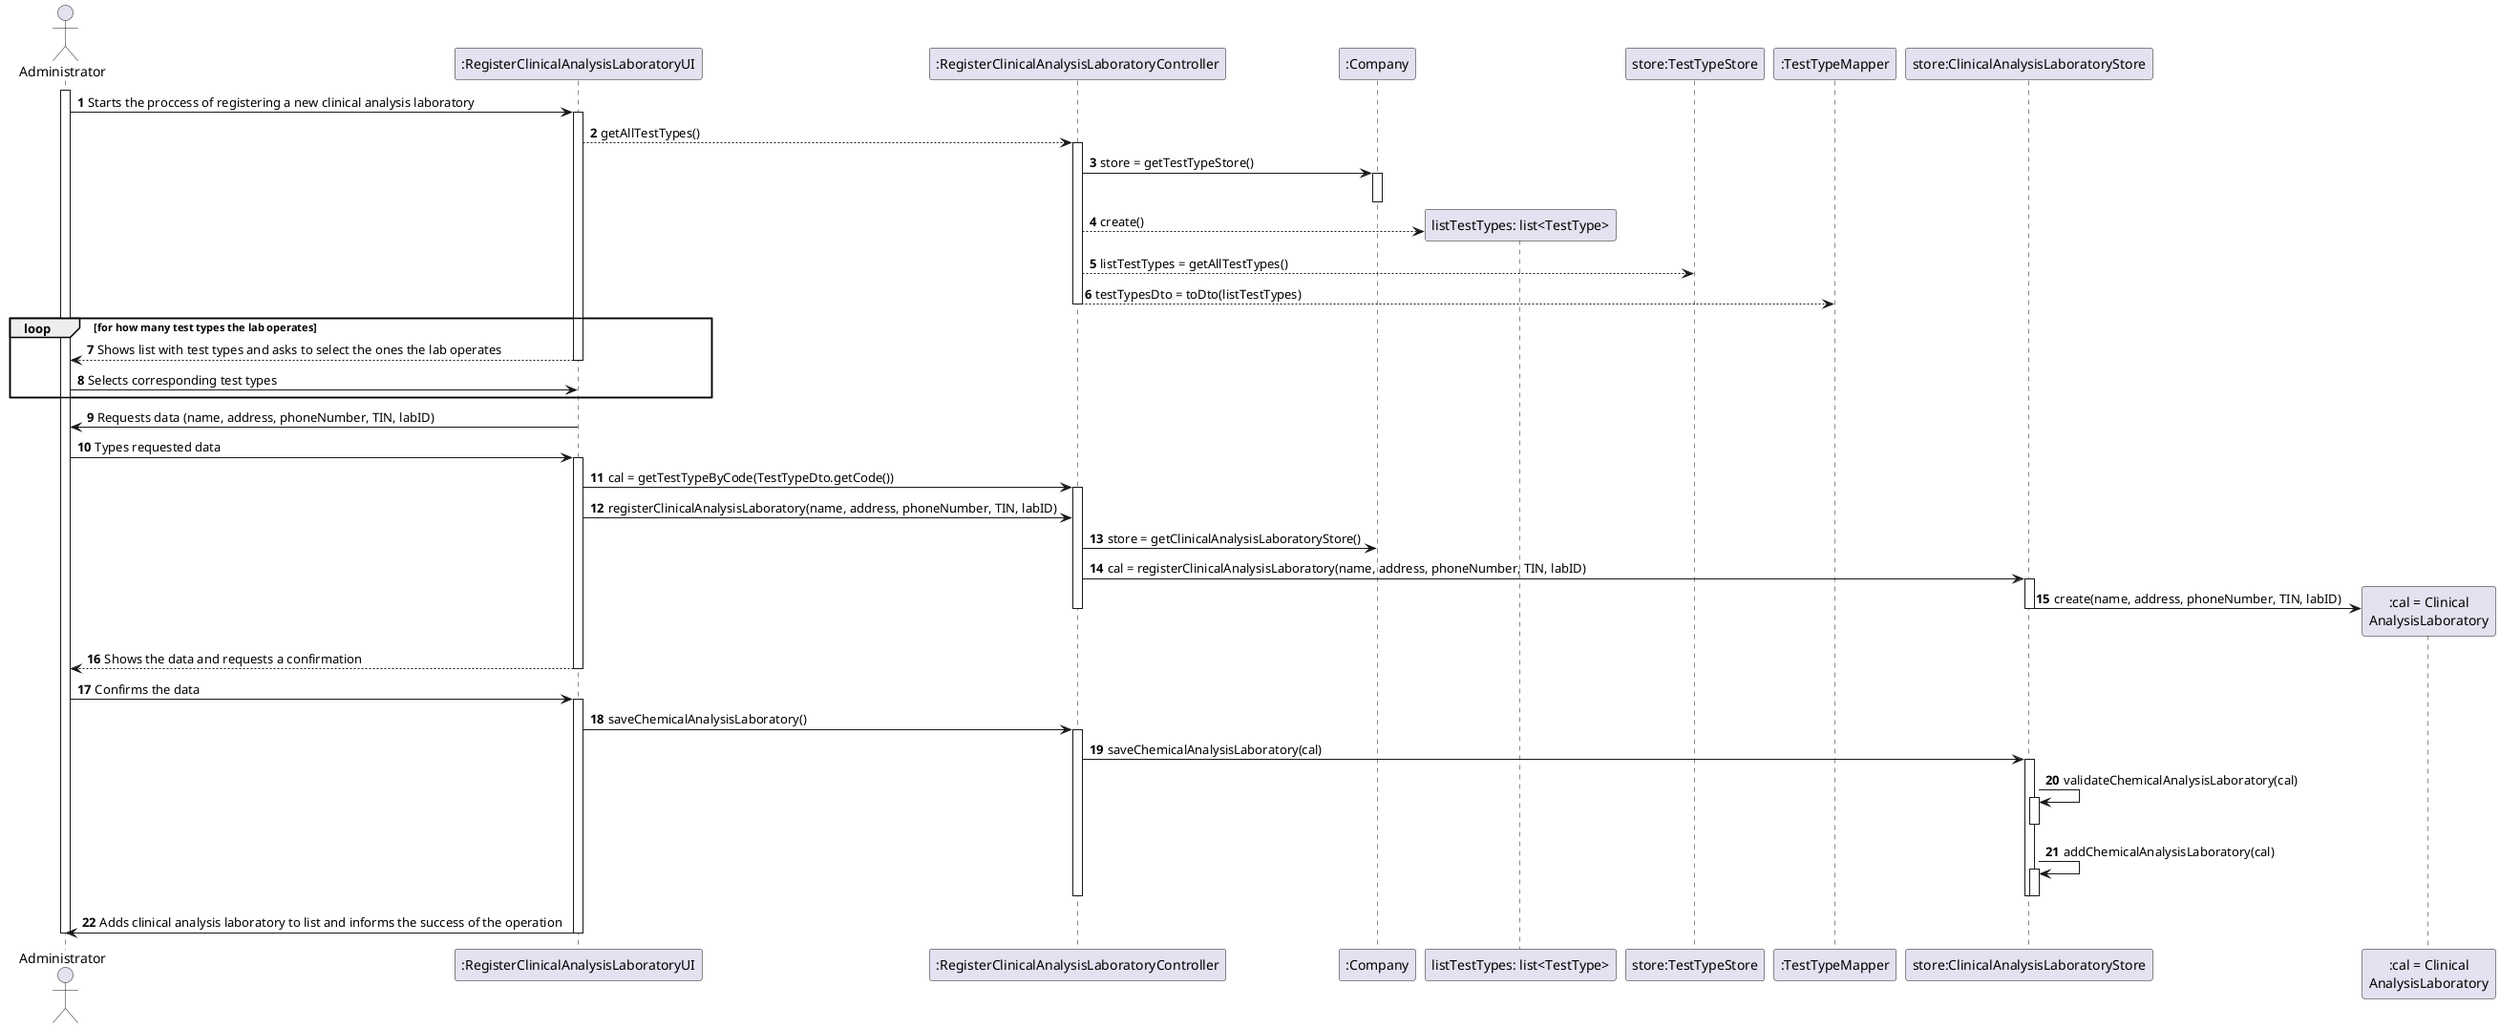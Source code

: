 @startuml
autonumber

actor "Administrator" as ADMIN
participant ":RegisterClinicalAnalysisLaboratoryUI" as UI
participant ":RegisterClinicalAnalysisLaboratoryController" as CTRL
participant ":Company" as CMP
participant "listTestTypes: list<TestType>" as LTT
participant "store:TestTypeStore" as TTS
participant ":TestTypeMapper" as TTM
participant "store:ClinicalAnalysisLaboratoryStore" as CALS
participant ":cal = Clinical\nAnalysisLaboratory" as CAL


activate ADMIN
ADMIN -> UI : Starts the proccess of registering a new clinical analysis laboratory
activate UI
UI --> CTRL : getAllTestTypes()
activate CTRL
CTRL -> CMP : store = getTestTypeStore()
activate CMP
deactivate CMP
CTRL --> LTT ** : create()
CTRL --> TTS : listTestTypes = getAllTestTypes()
CTRL --> TTM : testTypesDto = toDto(listTestTypes)
deactivate CTRL

loop for how many test types the lab operates
UI --> ADMIN : Shows list with test types and asks to select the ones the lab operates
deactivate UI 
ADMIN -> UI : Selects corresponding test types
end

UI -> ADMIN : Requests data (name, address, phoneNumber, TIN, labID)
ADMIN -> UI : Types requested data
activate UI
UI -> CTRL : cal = getTestTypeByCode(TestTypeDto.getCode())
activate CTRL
UI -> CTRL : registerClinicalAnalysisLaboratory(name, address, phoneNumber, TIN, labID)
CTRL -> CMP : store = getClinicalAnalysisLaboratoryStore()
CTRL -> CALS : cal = registerClinicalAnalysisLaboratory(name, address, phoneNumber, TIN, labID)
activate CALS
CALS -> CAL ** : create(name, address, phoneNumber, TIN, labID)
deactivate CALS
deactivate CTRL

UI --> ADMIN : Shows the data and requests a confirmation
deactivate UI
ADMIN -> UI : Confirms the data
activate UI
UI -> CTRL : saveChemicalAnalysisLaboratory()
activate CTRL
CTRL -> CALS : saveChemicalAnalysisLaboratory(cal)
activate CALS
CALS -> CALS : validateChemicalAnalysisLaboratory(cal)
activate CALS
deactivate CALS
CALS -> CALS :addChemicalAnalysisLaboratory(cal)
activate CALS
deactivate CALS
deactivate CALS
deactivate CTRL


UI -> ADMIN : Adds clinical analysis laboratory to list and informs the success of the operation
deactivate UI
deactivate ADMIN

@enduml
@enduml
